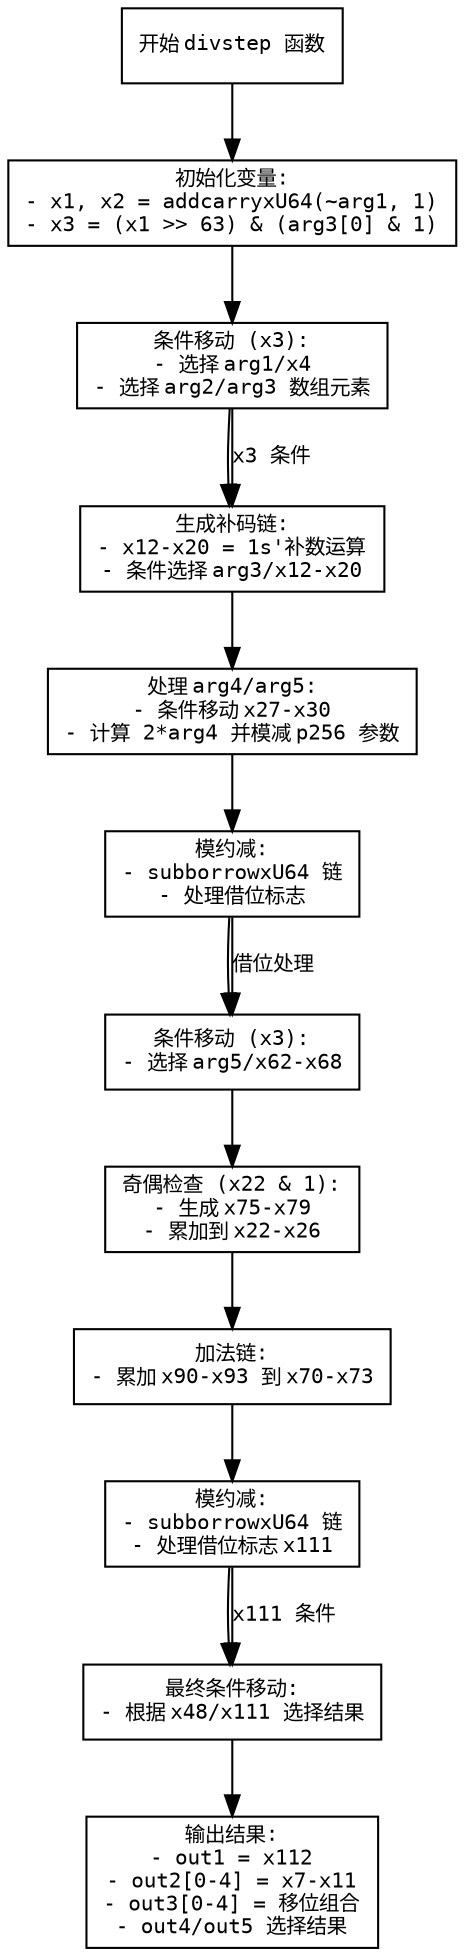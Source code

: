 
digraph flowchart {
    node [shape=rectangle, fontname="Courier", fontsize=10];
    edge [fontname="Courier", fontsize=10];
    
    start [label="开始 divstep 函数"];
    init [label="初始化变量:\n- x1, x2 = addcarryxU64(~arg1, 1)\n- x3 = (x1 >> 63) & (arg3[0] & 1)"];
    cmovznz1 [label="条件移动 (x3):\n- 选择 arg1/x4\n- 选择 arg2/arg3 数组元素"];
    add_sub_chain1 [label="生成补码链:\n- x12-x20 = 1s'补数运算\n- 条件选择 arg3/x12-x20"];
    arg45_processing [label="处理 arg4/arg5:\n- 条件移动 x27-x30\n- 计算 2*arg4 并模减 p256 参数"];
    mod_reduce1 [label="模约减:\n- subborrowxU64 链\n- 处理借位标志"];
    cmovznz2 [label="条件移动 (x3):\n- 选择 arg5/x62-x68"];
    parity_check [label="奇偶检查 (x22 & 1):\n- 生成 x75-x79\n- 累加到 x22-x26"];
    add_chain2 [label="加法链:\n- 累加 x90-x93 到 x70-x73"];
    mod_reduce2 [label="模约减:\n- subborrowxU64 链\n- 处理借位标志 x111"];
    final_cmov [label="最终条件移动:\n- 根据 x48/x111 选择结果"];
    output [label="输出结果:\n- out1 = x112\n- out2[0-4] = x7-x11\n- out3[0-4] = 移位组合\n- out4/out5 选择结果"];

    start -> init;
    init -> cmovznz1;
    cmovznz1 -> add_sub_chain1;
    add_sub_chain1 -> arg45_processing;
    arg45_processing -> mod_reduce1;
    mod_reduce1 -> cmovznz2;
    cmovznz2 -> parity_check;
    parity_check -> add_chain2;
    add_chain2 -> mod_reduce2;
    mod_reduce2 -> final_cmov;
    final_cmov -> output;
    
    // 条件分支示例
    cmovznz1 -> add_sub_chain1 [label="x3 条件"];
    mod_reduce1 -> cmovznz2 [label="借位处理"];
    mod_reduce2 -> final_cmov [label="x111 条件"];
}
